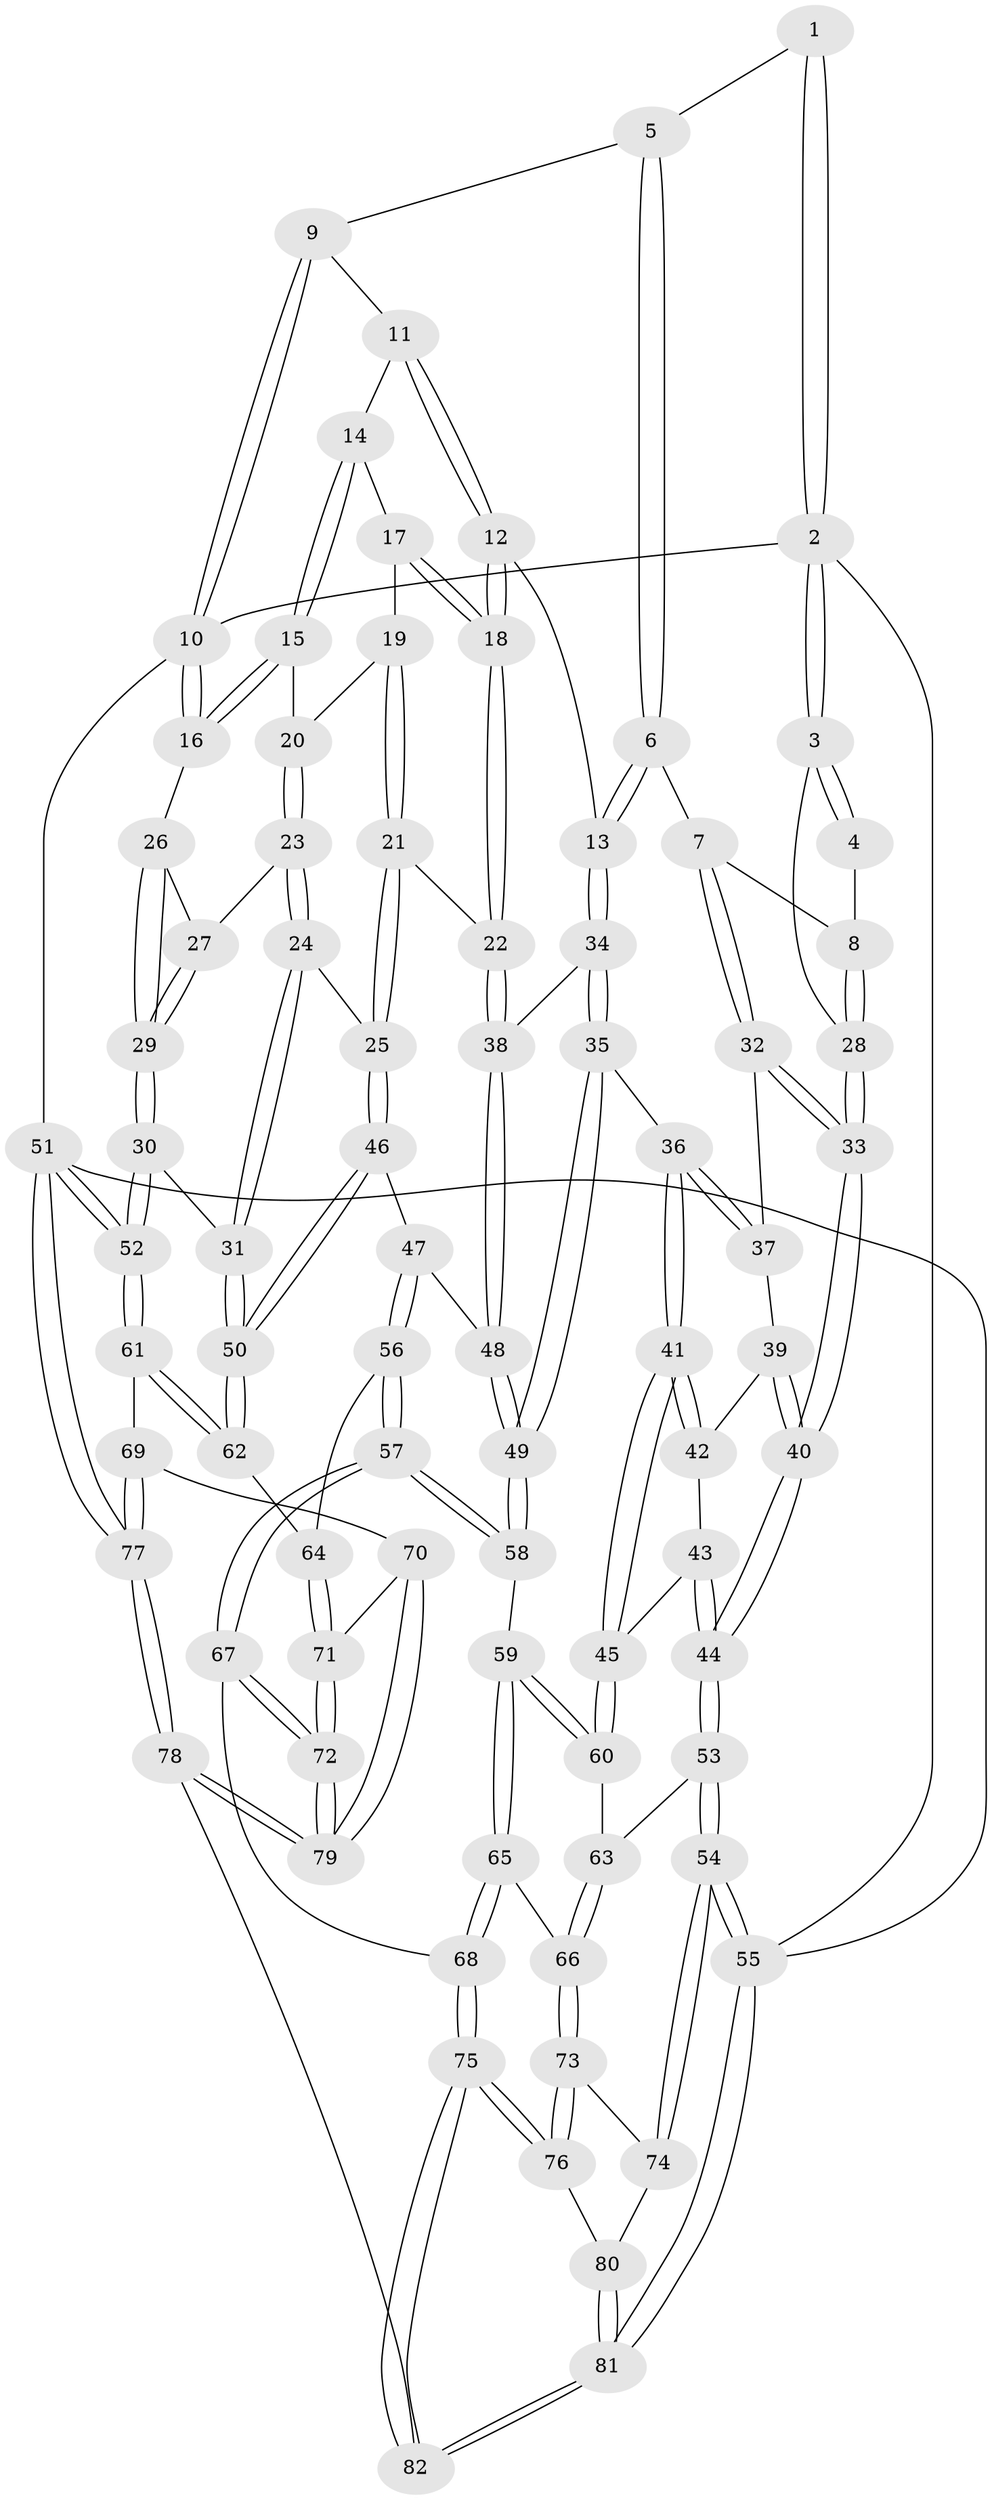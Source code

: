 // coarse degree distribution, {4: 0.3684210526315789, 6: 0.12280701754385964, 5: 0.42105263157894735, 3: 0.05263157894736842, 7: 0.017543859649122806, 10: 0.017543859649122806}
// Generated by graph-tools (version 1.1) at 2025/06/03/04/25 22:06:51]
// undirected, 82 vertices, 202 edges
graph export_dot {
graph [start="1"]
  node [color=gray90,style=filled];
  1 [pos="+0.2676206753218182+0"];
  2 [pos="+0+0"];
  3 [pos="+0+0.026186123390124733"];
  4 [pos="+0.11816469403184159+0.04043177563248162"];
  5 [pos="+0.33928149604657093+0"];
  6 [pos="+0.28327889934439904+0.09710119420143401"];
  7 [pos="+0.26578478662121685+0.12003055236238384"];
  8 [pos="+0.2167458917283404+0.10029466572157639"];
  9 [pos="+0.6214928440474697+0"];
  10 [pos="+1+0"];
  11 [pos="+0.623463907633494+0"];
  12 [pos="+0.5816355695342472+0.15586669907075856"];
  13 [pos="+0.5443277842384991+0.17399900529228574"];
  14 [pos="+0.7778689481041273+0.08332276619179495"];
  15 [pos="+0.9050816638840743+0.08293577084156872"];
  16 [pos="+1+0"];
  17 [pos="+0.7842623113779466+0.12365783137361537"];
  18 [pos="+0.670160109269182+0.2351617358030763"];
  19 [pos="+0.8174282318038938+0.141107314108276"];
  20 [pos="+0.8726699036772679+0.12828045706188088"];
  21 [pos="+0.7710914676852547+0.30344108501277267"];
  22 [pos="+0.7060879762588385+0.2842360970179691"];
  23 [pos="+0.8703996360164908+0.1986668072302887"];
  24 [pos="+0.8205474061191849+0.30517454232080404"];
  25 [pos="+0.7852858269949152+0.31013997248947683"];
  26 [pos="+1+0"];
  27 [pos="+0.8746543369959009+0.1980864331413372"];
  28 [pos="+0+0.0755241168218768"];
  29 [pos="+1+0.19102218976007715"];
  30 [pos="+1+0.35216152886393287"];
  31 [pos="+1+0.3666602195258047"];
  32 [pos="+0.24754778129119648+0.1754059800435211"];
  33 [pos="+0+0.14707046522656625"];
  34 [pos="+0.43467043511855413+0.3273061952284827"];
  35 [pos="+0.378284503369993+0.38347168311086877"];
  36 [pos="+0.3359945271240327+0.38274975004596645"];
  37 [pos="+0.248253555489104+0.18803733330855196"];
  38 [pos="+0.6494012115900183+0.3606297147069245"];
  39 [pos="+0.072924941027423+0.3082496599787771"];
  40 [pos="+0+0.3245009203839277"];
  41 [pos="+0.3250080162971655+0.3925463038986153"];
  42 [pos="+0.15427756402442672+0.3582186514502918"];
  43 [pos="+0.12168844390037277+0.41254578970528527"];
  44 [pos="+0+0.45893295891663827"];
  45 [pos="+0.2526942090278035+0.5066083193042681"];
  46 [pos="+0.7911668424736271+0.5674639073228123"];
  47 [pos="+0.6125149598737858+0.46295855658811497"];
  48 [pos="+0.607345566688944+0.45711682812335036"];
  49 [pos="+0.47695130443135386+0.46842293312695554"];
  50 [pos="+0.8132199920767138+0.607087179345861"];
  51 [pos="+1+1"];
  52 [pos="+1+0.7378373337921339"];
  53 [pos="+0+0.5469634485579628"];
  54 [pos="+0+0.7577263855147125"];
  55 [pos="+0+1"];
  56 [pos="+0.58881836339418+0.6980734403263613"];
  57 [pos="+0.5700723157461343+0.707731311903932"];
  58 [pos="+0.4842222027109656+0.6545377756778954"];
  59 [pos="+0.4002462709341744+0.6718591478649846"];
  60 [pos="+0.24694064170186528+0.5188214049235808"];
  61 [pos="+0.9230986842506702+0.7053261346605249"];
  62 [pos="+0.8115159413374831+0.6315607977200899"];
  63 [pos="+0.15289074123546562+0.5884841368419863"];
  64 [pos="+0.7974970245278651+0.6427922912153868"];
  65 [pos="+0.36260358197328907+0.718057388915525"];
  66 [pos="+0.19966879462524656+0.7334256048312738"];
  67 [pos="+0.5614729619728396+0.8371753653616033"];
  68 [pos="+0.3768506914808333+0.9012173602402457"];
  69 [pos="+0.9102900468513744+0.8131447764242453"];
  70 [pos="+0.8842865120235768+0.8327086182538539"];
  71 [pos="+0.7633366351078693+0.8416500280401844"];
  72 [pos="+0.7022440073283667+1"];
  73 [pos="+0.19815003286934688+0.7388509868957501"];
  74 [pos="+0.07664016517047322+0.8083281001591358"];
  75 [pos="+0.34103574189989433+0.9413242606624731"];
  76 [pos="+0.2276239913486225+0.8197871541639193"];
  77 [pos="+1+1"];
  78 [pos="+0.7496184060878616+1"];
  79 [pos="+0.7269820444810848+1"];
  80 [pos="+0.12509483670930618+0.905377290906476"];
  81 [pos="+0.11515002359613517+1"];
  82 [pos="+0.28302049475798163+1"];
  1 -- 2;
  1 -- 2;
  1 -- 5;
  2 -- 3;
  2 -- 3;
  2 -- 10;
  2 -- 55;
  3 -- 4;
  3 -- 4;
  3 -- 28;
  4 -- 8;
  5 -- 6;
  5 -- 6;
  5 -- 9;
  6 -- 7;
  6 -- 13;
  6 -- 13;
  7 -- 8;
  7 -- 32;
  7 -- 32;
  8 -- 28;
  8 -- 28;
  9 -- 10;
  9 -- 10;
  9 -- 11;
  10 -- 16;
  10 -- 16;
  10 -- 51;
  11 -- 12;
  11 -- 12;
  11 -- 14;
  12 -- 13;
  12 -- 18;
  12 -- 18;
  13 -- 34;
  13 -- 34;
  14 -- 15;
  14 -- 15;
  14 -- 17;
  15 -- 16;
  15 -- 16;
  15 -- 20;
  16 -- 26;
  17 -- 18;
  17 -- 18;
  17 -- 19;
  18 -- 22;
  18 -- 22;
  19 -- 20;
  19 -- 21;
  19 -- 21;
  20 -- 23;
  20 -- 23;
  21 -- 22;
  21 -- 25;
  21 -- 25;
  22 -- 38;
  22 -- 38;
  23 -- 24;
  23 -- 24;
  23 -- 27;
  24 -- 25;
  24 -- 31;
  24 -- 31;
  25 -- 46;
  25 -- 46;
  26 -- 27;
  26 -- 29;
  26 -- 29;
  27 -- 29;
  27 -- 29;
  28 -- 33;
  28 -- 33;
  29 -- 30;
  29 -- 30;
  30 -- 31;
  30 -- 52;
  30 -- 52;
  31 -- 50;
  31 -- 50;
  32 -- 33;
  32 -- 33;
  32 -- 37;
  33 -- 40;
  33 -- 40;
  34 -- 35;
  34 -- 35;
  34 -- 38;
  35 -- 36;
  35 -- 49;
  35 -- 49;
  36 -- 37;
  36 -- 37;
  36 -- 41;
  36 -- 41;
  37 -- 39;
  38 -- 48;
  38 -- 48;
  39 -- 40;
  39 -- 40;
  39 -- 42;
  40 -- 44;
  40 -- 44;
  41 -- 42;
  41 -- 42;
  41 -- 45;
  41 -- 45;
  42 -- 43;
  43 -- 44;
  43 -- 44;
  43 -- 45;
  44 -- 53;
  44 -- 53;
  45 -- 60;
  45 -- 60;
  46 -- 47;
  46 -- 50;
  46 -- 50;
  47 -- 48;
  47 -- 56;
  47 -- 56;
  48 -- 49;
  48 -- 49;
  49 -- 58;
  49 -- 58;
  50 -- 62;
  50 -- 62;
  51 -- 52;
  51 -- 52;
  51 -- 77;
  51 -- 77;
  51 -- 55;
  52 -- 61;
  52 -- 61;
  53 -- 54;
  53 -- 54;
  53 -- 63;
  54 -- 55;
  54 -- 55;
  54 -- 74;
  54 -- 74;
  55 -- 81;
  55 -- 81;
  56 -- 57;
  56 -- 57;
  56 -- 64;
  57 -- 58;
  57 -- 58;
  57 -- 67;
  57 -- 67;
  58 -- 59;
  59 -- 60;
  59 -- 60;
  59 -- 65;
  59 -- 65;
  60 -- 63;
  61 -- 62;
  61 -- 62;
  61 -- 69;
  62 -- 64;
  63 -- 66;
  63 -- 66;
  64 -- 71;
  64 -- 71;
  65 -- 66;
  65 -- 68;
  65 -- 68;
  66 -- 73;
  66 -- 73;
  67 -- 68;
  67 -- 72;
  67 -- 72;
  68 -- 75;
  68 -- 75;
  69 -- 70;
  69 -- 77;
  69 -- 77;
  70 -- 71;
  70 -- 79;
  70 -- 79;
  71 -- 72;
  71 -- 72;
  72 -- 79;
  72 -- 79;
  73 -- 74;
  73 -- 76;
  73 -- 76;
  74 -- 80;
  75 -- 76;
  75 -- 76;
  75 -- 82;
  75 -- 82;
  76 -- 80;
  77 -- 78;
  77 -- 78;
  78 -- 79;
  78 -- 79;
  78 -- 82;
  80 -- 81;
  80 -- 81;
  81 -- 82;
  81 -- 82;
}
